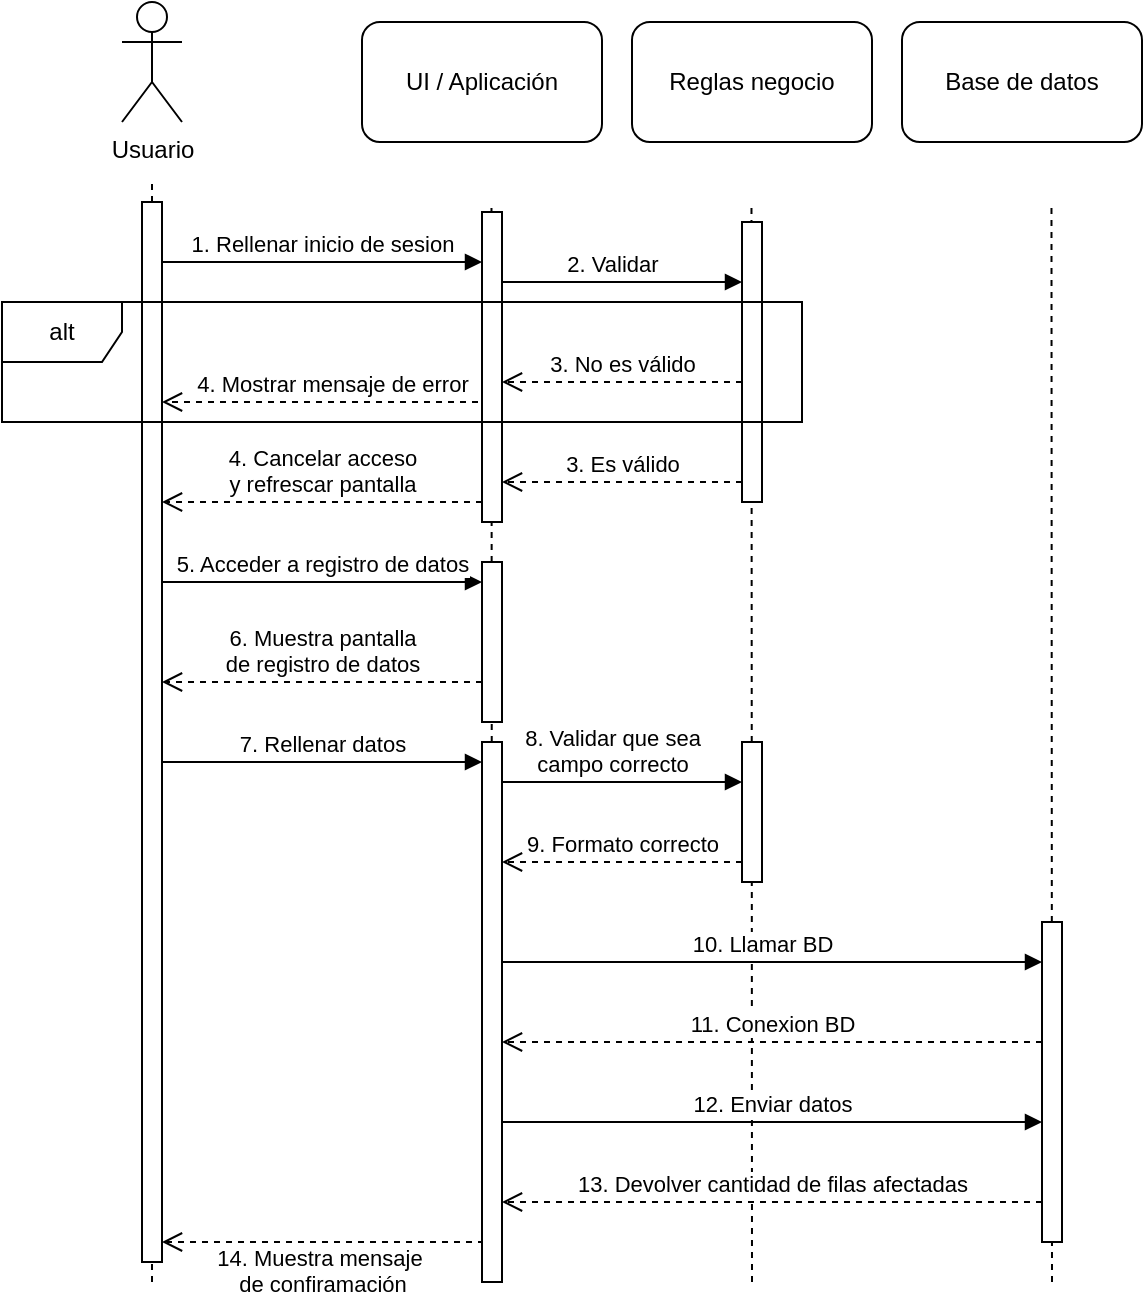 <mxfile version="24.7.17">
  <diagram name="Page-1" id="2YBvvXClWsGukQMizWep">
    <mxGraphModel dx="1000" dy="591" grid="1" gridSize="10" guides="1" tooltips="1" connect="1" arrows="1" fold="1" page="1" pageScale="1" pageWidth="850" pageHeight="1100" math="0" shadow="0">
      <root>
        <mxCell id="0" />
        <mxCell id="1" parent="0" />
        <mxCell id="8cSc0hgjw7RaNV1kmR88-8" value="" style="endArrow=none;dashed=1;html=1;rounded=0;" parent="1" edge="1">
          <mxGeometry width="50" height="50" relative="1" as="geometry">
            <mxPoint x="635" y="870" as="sourcePoint" />
            <mxPoint x="634.74" y="330" as="targetPoint" />
          </mxGeometry>
        </mxCell>
        <mxCell id="8cSc0hgjw7RaNV1kmR88-7" value="" style="endArrow=none;dashed=1;html=1;rounded=0;" parent="1" edge="1">
          <mxGeometry width="50" height="50" relative="1" as="geometry">
            <mxPoint x="485" y="870" as="sourcePoint" />
            <mxPoint x="484.74" y="330" as="targetPoint" />
          </mxGeometry>
        </mxCell>
        <mxCell id="8cSc0hgjw7RaNV1kmR88-6" value="" style="endArrow=none;dashed=1;html=1;rounded=0;" parent="1" edge="1">
          <mxGeometry width="50" height="50" relative="1" as="geometry">
            <mxPoint x="355" y="870" as="sourcePoint" />
            <mxPoint x="354.74" y="330" as="targetPoint" />
          </mxGeometry>
        </mxCell>
        <mxCell id="8cSc0hgjw7RaNV1kmR88-5" value="" style="endArrow=none;dashed=1;html=1;rounded=0;" parent="1" edge="1">
          <mxGeometry width="50" height="50" relative="1" as="geometry">
            <mxPoint x="185" y="870" as="sourcePoint" />
            <mxPoint x="185" y="320" as="targetPoint" />
          </mxGeometry>
        </mxCell>
        <mxCell id="7lx7y_HW1eVYhGcbVzDC-8" value="" style="html=1;points=[[0,0,0,0,5],[0,1,0,0,-5],[1,0,0,0,5],[1,1,0,0,-5]];perimeter=orthogonalPerimeter;outlineConnect=0;targetShapes=umlLifeline;portConstraint=eastwest;newEdgeStyle={&quot;curved&quot;:0,&quot;rounded&quot;:0};" parent="1" vertex="1">
          <mxGeometry x="180" y="330" width="10" height="530" as="geometry" />
        </mxCell>
        <mxCell id="aM9ryv3xv72pqoxQDRHE-7" value="1. Rellenar inicio de sesion" style="html=1;verticalAlign=bottom;endArrow=block;edgeStyle=elbowEdgeStyle;elbow=vertical;curved=0;rounded=0;" parent="1" edge="1">
          <mxGeometry relative="1" as="geometry">
            <mxPoint x="190" y="360" as="sourcePoint" />
            <Array as="points">
              <mxPoint x="270" y="360" />
            </Array>
            <mxPoint x="350" y="360" as="targetPoint" />
          </mxGeometry>
        </mxCell>
        <mxCell id="aM9ryv3xv72pqoxQDRHE-8" value="4. Cancelar acceso&lt;div&gt;y refrescar pantalla&lt;/div&gt;" style="html=1;verticalAlign=bottom;endArrow=open;dashed=1;endSize=8;edgeStyle=elbowEdgeStyle;elbow=vertical;curved=0;rounded=0;" parent="1" edge="1">
          <mxGeometry relative="1" as="geometry">
            <mxPoint x="190" y="480" as="targetPoint" />
            <Array as="points">
              <mxPoint x="285" y="480" />
            </Array>
            <mxPoint x="350" y="480" as="sourcePoint" />
          </mxGeometry>
        </mxCell>
        <mxCell id="7lx7y_HW1eVYhGcbVzDC-10" value="Usuario" style="shape=umlActor;verticalLabelPosition=bottom;verticalAlign=top;html=1;" parent="1" vertex="1">
          <mxGeometry x="170" y="230" width="30" height="60" as="geometry" />
        </mxCell>
        <mxCell id="7lx7y_HW1eVYhGcbVzDC-20" value="3. Es válido" style="html=1;verticalAlign=bottom;endArrow=open;dashed=1;endSize=8;edgeStyle=elbowEdgeStyle;elbow=vertical;curved=0;rounded=0;" parent="1" edge="1">
          <mxGeometry relative="1" as="geometry">
            <mxPoint x="360" y="470" as="targetPoint" />
            <Array as="points">
              <mxPoint x="445" y="470" />
            </Array>
            <mxPoint x="480" y="470" as="sourcePoint" />
          </mxGeometry>
        </mxCell>
        <mxCell id="7lx7y_HW1eVYhGcbVzDC-21" value="2. Validar" style="html=1;verticalAlign=bottom;endArrow=block;edgeStyle=elbowEdgeStyle;elbow=vertical;curved=0;rounded=0;" parent="1" target="7lx7y_HW1eVYhGcbVzDC-22" edge="1">
          <mxGeometry relative="1" as="geometry">
            <mxPoint x="350" y="370" as="sourcePoint" />
            <Array as="points">
              <mxPoint x="430" y="370" />
            </Array>
            <mxPoint x="500" y="370" as="targetPoint" />
          </mxGeometry>
        </mxCell>
        <mxCell id="7lx7y_HW1eVYhGcbVzDC-22" value="" style="html=1;points=[[0,0,0,0,5],[0,1,0,0,-5],[1,0,0,0,5],[1,1,0,0,-5]];perimeter=orthogonalPerimeter;outlineConnect=0;targetShapes=umlLifeline;portConstraint=eastwest;newEdgeStyle={&quot;curved&quot;:0,&quot;rounded&quot;:0};" parent="1" vertex="1">
          <mxGeometry x="480" y="340" width="10" height="140" as="geometry" />
        </mxCell>
        <mxCell id="7lx7y_HW1eVYhGcbVzDC-23" value="5. Acceder a registro de datos" style="html=1;verticalAlign=bottom;endArrow=block;edgeStyle=elbowEdgeStyle;elbow=vertical;curved=0;rounded=0;" parent="1" edge="1">
          <mxGeometry relative="1" as="geometry">
            <mxPoint x="190" y="520" as="sourcePoint" />
            <Array as="points">
              <mxPoint x="270" y="520" />
            </Array>
            <mxPoint x="350" y="520" as="targetPoint" />
          </mxGeometry>
        </mxCell>
        <mxCell id="7lx7y_HW1eVYhGcbVzDC-24" value="6. Muestra pantalla&lt;div&gt;de registro de datos&lt;/div&gt;" style="html=1;verticalAlign=bottom;endArrow=open;dashed=1;endSize=8;edgeStyle=elbowEdgeStyle;elbow=vertical;curved=0;rounded=0;" parent="1" edge="1">
          <mxGeometry relative="1" as="geometry">
            <mxPoint x="190" y="570" as="targetPoint" />
            <Array as="points">
              <mxPoint x="285" y="570" />
            </Array>
            <mxPoint x="350" y="570" as="sourcePoint" />
          </mxGeometry>
        </mxCell>
        <mxCell id="7lx7y_HW1eVYhGcbVzDC-25" value="" style="html=1;points=[[0,0,0,0,5],[0,1,0,0,-5],[1,0,0,0,5],[1,1,0,0,-5]];perimeter=orthogonalPerimeter;outlineConnect=0;targetShapes=umlLifeline;portConstraint=eastwest;newEdgeStyle={&quot;curved&quot;:0,&quot;rounded&quot;:0};" parent="1" vertex="1">
          <mxGeometry x="480" y="600" width="10" height="70" as="geometry" />
        </mxCell>
        <mxCell id="7lx7y_HW1eVYhGcbVzDC-26" value="" style="html=1;points=[[0,0,0,0,5],[0,1,0,0,-5],[1,0,0,0,5],[1,1,0,0,-5]];perimeter=orthogonalPerimeter;outlineConnect=0;targetShapes=umlLifeline;portConstraint=eastwest;newEdgeStyle={&quot;curved&quot;:0,&quot;rounded&quot;:0};" parent="1" vertex="1">
          <mxGeometry x="630" y="690" width="10" height="160" as="geometry" />
        </mxCell>
        <mxCell id="7lx7y_HW1eVYhGcbVzDC-28" value="10. Llamar BD" style="html=1;verticalAlign=bottom;endArrow=block;edgeStyle=elbowEdgeStyle;elbow=vertical;curved=0;rounded=0;" parent="1" target="7lx7y_HW1eVYhGcbVzDC-26" edge="1">
          <mxGeometry relative="1" as="geometry">
            <mxPoint x="350" y="710" as="sourcePoint" />
            <Array as="points">
              <mxPoint x="435" y="710" />
            </Array>
            <mxPoint x="620" y="710" as="targetPoint" />
          </mxGeometry>
        </mxCell>
        <mxCell id="7lx7y_HW1eVYhGcbVzDC-29" value="12. Enviar datos" style="html=1;verticalAlign=bottom;endArrow=block;edgeStyle=elbowEdgeStyle;elbow=vertical;curved=0;rounded=0;" parent="1" edge="1">
          <mxGeometry relative="1" as="geometry">
            <mxPoint x="360" y="790" as="sourcePoint" />
            <Array as="points">
              <mxPoint x="445" y="790" />
            </Array>
            <mxPoint x="630" y="790" as="targetPoint" />
          </mxGeometry>
        </mxCell>
        <mxCell id="7lx7y_HW1eVYhGcbVzDC-30" value="11. Conexion BD" style="html=1;verticalAlign=bottom;endArrow=open;dashed=1;endSize=8;edgeStyle=elbowEdgeStyle;elbow=vertical;curved=0;rounded=0;" parent="1" edge="1">
          <mxGeometry relative="1" as="geometry">
            <mxPoint x="360" y="750" as="targetPoint" />
            <Array as="points">
              <mxPoint x="565" y="750" />
            </Array>
            <mxPoint x="630" y="750" as="sourcePoint" />
          </mxGeometry>
        </mxCell>
        <mxCell id="7lx7y_HW1eVYhGcbVzDC-31" value="13. Devolver cantidad de filas afectadas" style="html=1;verticalAlign=bottom;endArrow=open;dashed=1;endSize=8;edgeStyle=elbowEdgeStyle;elbow=vertical;curved=0;rounded=0;" parent="1" source="7lx7y_HW1eVYhGcbVzDC-26" edge="1">
          <mxGeometry relative="1" as="geometry">
            <mxPoint x="360" y="830" as="targetPoint" />
            <Array as="points">
              <mxPoint x="555" y="830" />
            </Array>
            <mxPoint x="620" y="830" as="sourcePoint" />
          </mxGeometry>
        </mxCell>
        <mxCell id="7lx7y_HW1eVYhGcbVzDC-32" value="" style="html=1;points=[[0,0,0,0,5],[0,1,0,0,-5],[1,0,0,0,5],[1,1,0,0,-5]];perimeter=orthogonalPerimeter;outlineConnect=0;targetShapes=umlLifeline;portConstraint=eastwest;newEdgeStyle={&quot;curved&quot;:0,&quot;rounded&quot;:0};" parent="1" vertex="1">
          <mxGeometry x="350" y="335" width="10" height="155" as="geometry" />
        </mxCell>
        <mxCell id="7lx7y_HW1eVYhGcbVzDC-34" value="7. Rellenar datos" style="html=1;verticalAlign=bottom;endArrow=block;edgeStyle=elbowEdgeStyle;elbow=vertical;curved=0;rounded=0;" parent="1" edge="1">
          <mxGeometry relative="1" as="geometry">
            <mxPoint x="190" y="610" as="sourcePoint" />
            <Array as="points">
              <mxPoint x="270" y="610" />
            </Array>
            <mxPoint x="350" y="610" as="targetPoint" />
          </mxGeometry>
        </mxCell>
        <mxCell id="7lx7y_HW1eVYhGcbVzDC-35" value="8. Validar que sea&lt;div&gt;campo correcto&lt;/div&gt;" style="html=1;verticalAlign=bottom;endArrow=block;edgeStyle=elbowEdgeStyle;elbow=vertical;curved=0;rounded=0;" parent="1" edge="1">
          <mxGeometry relative="1" as="geometry">
            <mxPoint x="350" y="620" as="sourcePoint" />
            <Array as="points">
              <mxPoint x="430" y="620" />
            </Array>
            <mxPoint x="480" y="620" as="targetPoint" />
          </mxGeometry>
        </mxCell>
        <mxCell id="7lx7y_HW1eVYhGcbVzDC-37" value="9. Formato correcto" style="html=1;verticalAlign=bottom;endArrow=open;dashed=1;endSize=8;edgeStyle=elbowEdgeStyle;elbow=vertical;curved=0;rounded=0;" parent="1" target="7lx7y_HW1eVYhGcbVzDC-41" edge="1">
          <mxGeometry relative="1" as="geometry">
            <mxPoint x="350" y="660.31" as="targetPoint" />
            <Array as="points" />
            <mxPoint x="480" y="660" as="sourcePoint" />
          </mxGeometry>
        </mxCell>
        <mxCell id="7lx7y_HW1eVYhGcbVzDC-38" value="14. Muestra mensaje&amp;nbsp;&lt;div&gt;de confiramación&lt;/div&gt;" style="html=1;verticalAlign=bottom;endArrow=open;dashed=1;endSize=8;edgeStyle=elbowEdgeStyle;elbow=vertical;curved=0;rounded=0;" parent="1" edge="1">
          <mxGeometry x="0.006" y="30" relative="1" as="geometry">
            <mxPoint x="190" y="850" as="targetPoint" />
            <Array as="points">
              <mxPoint x="395" y="850" />
            </Array>
            <mxPoint x="350" y="851" as="sourcePoint" />
            <mxPoint as="offset" />
          </mxGeometry>
        </mxCell>
        <mxCell id="7lx7y_HW1eVYhGcbVzDC-40" value="" style="html=1;points=[[0,0,0,0,5],[0,1,0,0,-5],[1,0,0,0,5],[1,1,0,0,-5]];perimeter=orthogonalPerimeter;outlineConnect=0;targetShapes=umlLifeline;portConstraint=eastwest;newEdgeStyle={&quot;curved&quot;:0,&quot;rounded&quot;:0};" parent="1" vertex="1">
          <mxGeometry x="350" y="510" width="10" height="80" as="geometry" />
        </mxCell>
        <mxCell id="7lx7y_HW1eVYhGcbVzDC-41" value="" style="html=1;points=[[0,0,0,0,5],[0,1,0,0,-5],[1,0,0,0,5],[1,1,0,0,-5]];perimeter=orthogonalPerimeter;outlineConnect=0;targetShapes=umlLifeline;portConstraint=eastwest;newEdgeStyle={&quot;curved&quot;:0,&quot;rounded&quot;:0};" parent="1" vertex="1">
          <mxGeometry x="350" y="600" width="10" height="270" as="geometry" />
        </mxCell>
        <mxCell id="8cSc0hgjw7RaNV1kmR88-1" value="UI / Aplicación" style="rounded=1;whiteSpace=wrap;html=1;" parent="1" vertex="1">
          <mxGeometry x="290" y="240" width="120" height="60" as="geometry" />
        </mxCell>
        <mxCell id="8cSc0hgjw7RaNV1kmR88-3" value="Reglas negocio" style="rounded=1;whiteSpace=wrap;html=1;" parent="1" vertex="1">
          <mxGeometry x="425" y="240" width="120" height="60" as="geometry" />
        </mxCell>
        <mxCell id="8cSc0hgjw7RaNV1kmR88-4" value="Base de datos" style="rounded=1;whiteSpace=wrap;html=1;" parent="1" vertex="1">
          <mxGeometry x="560" y="240" width="120" height="60" as="geometry" />
        </mxCell>
        <mxCell id="Hgwdftl4UB-cTHJOGhEr-1" value="3. No es válido" style="html=1;verticalAlign=bottom;endArrow=open;dashed=1;endSize=8;edgeStyle=elbowEdgeStyle;elbow=vertical;curved=0;rounded=0;" edge="1" parent="1">
          <mxGeometry relative="1" as="geometry">
            <mxPoint x="360" y="420" as="targetPoint" />
            <Array as="points">
              <mxPoint x="445" y="420" />
            </Array>
            <mxPoint x="480" y="420" as="sourcePoint" />
          </mxGeometry>
        </mxCell>
        <mxCell id="Hgwdftl4UB-cTHJOGhEr-2" value="4. Mostrar mensaje de error" style="html=1;verticalAlign=bottom;endArrow=open;dashed=1;endSize=8;edgeStyle=elbowEdgeStyle;elbow=vertical;curved=0;rounded=0;" edge="1" parent="1" target="7lx7y_HW1eVYhGcbVzDC-8">
          <mxGeometry relative="1" as="geometry">
            <mxPoint x="230" y="420" as="targetPoint" />
            <Array as="points">
              <mxPoint x="340" y="430" />
              <mxPoint x="315" y="420" />
            </Array>
            <mxPoint x="350" y="420" as="sourcePoint" />
          </mxGeometry>
        </mxCell>
        <mxCell id="Hgwdftl4UB-cTHJOGhEr-3" value="alt" style="shape=umlFrame;whiteSpace=wrap;html=1;pointerEvents=0;" vertex="1" parent="1">
          <mxGeometry x="110" y="380" width="400" height="60" as="geometry" />
        </mxCell>
      </root>
    </mxGraphModel>
  </diagram>
</mxfile>

